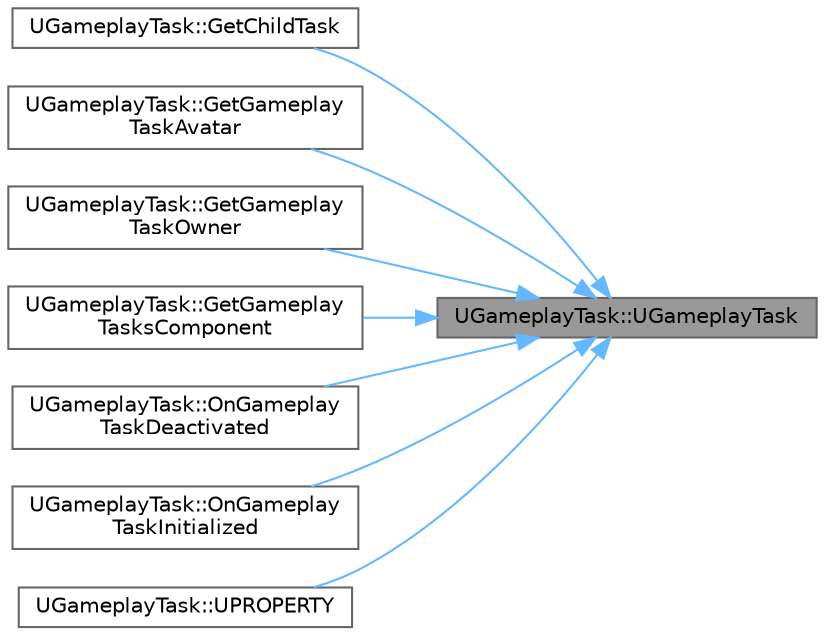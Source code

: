 digraph "UGameplayTask::UGameplayTask"
{
 // INTERACTIVE_SVG=YES
 // LATEX_PDF_SIZE
  bgcolor="transparent";
  edge [fontname=Helvetica,fontsize=10,labelfontname=Helvetica,labelfontsize=10];
  node [fontname=Helvetica,fontsize=10,shape=box,height=0.2,width=0.4];
  rankdir="RL";
  Node1 [id="Node000001",label="UGameplayTask::UGameplayTask",height=0.2,width=0.4,color="gray40", fillcolor="grey60", style="filled", fontcolor="black",tooltip=" "];
  Node1 -> Node2 [id="edge1_Node000001_Node000002",dir="back",color="steelblue1",style="solid",tooltip=" "];
  Node2 [id="Node000002",label="UGameplayTask::GetChildTask",height=0.2,width=0.4,color="grey40", fillcolor="white", style="filled",URL="$df/d15/classUGameplayTask.html#a3073918dabde3b8a8839f017e25567fe",tooltip=" "];
  Node1 -> Node3 [id="edge2_Node000001_Node000003",dir="back",color="steelblue1",style="solid",tooltip=" "];
  Node3 [id="Node000003",label="UGameplayTask::GetGameplay\lTaskAvatar",height=0.2,width=0.4,color="grey40", fillcolor="white", style="filled",URL="$df/d15/classUGameplayTask.html#abadd82d0ebdc503122a85a4d30354f32",tooltip="Get \"body\" of task's owner / default, having location in world (e.g."];
  Node1 -> Node4 [id="edge3_Node000001_Node000004",dir="back",color="steelblue1",style="solid",tooltip=" "];
  Node4 [id="Node000004",label="UGameplayTask::GetGameplay\lTaskOwner",height=0.2,width=0.4,color="grey40", fillcolor="white", style="filled",URL="$df/d15/classUGameplayTask.html#a1242f4e84be535e51d56ca6b6e8e1dd4",tooltip=" "];
  Node1 -> Node5 [id="edge4_Node000001_Node000005",dir="back",color="steelblue1",style="solid",tooltip=" "];
  Node5 [id="Node000005",label="UGameplayTask::GetGameplay\lTasksComponent",height=0.2,width=0.4,color="grey40", fillcolor="white", style="filled",URL="$df/d15/classUGameplayTask.html#a249170be917f682013ed39445dfbbe17",tooltip=" "];
  Node1 -> Node6 [id="edge5_Node000001_Node000006",dir="back",color="steelblue1",style="solid",tooltip=" "];
  Node6 [id="Node000006",label="UGameplayTask::OnGameplay\lTaskDeactivated",height=0.2,width=0.4,color="grey40", fillcolor="white", style="filled",URL="$df/d15/classUGameplayTask.html#aec515f897c0cc0a566ea1fba427741c6",tooltip="Notify called after GameplayTask changes state from Active (finishing or pausing)"];
  Node1 -> Node7 [id="edge6_Node000001_Node000007",dir="back",color="steelblue1",style="solid",tooltip=" "];
  Node7 [id="Node000007",label="UGameplayTask::OnGameplay\lTaskInitialized",height=0.2,width=0.4,color="grey40", fillcolor="white", style="filled",URL="$df/d15/classUGameplayTask.html#a0b8ccd26befdc137b30f0a286634cf23",tooltip="Notify called after GameplayTask finishes initialization (not active yet)"];
  Node1 -> Node8 [id="edge7_Node000001_Node000008",dir="back",color="steelblue1",style="solid",tooltip=" "];
  Node8 [id="Node000008",label="UGameplayTask::UPROPERTY",height=0.2,width=0.4,color="grey40", fillcolor="white", style="filled",URL="$df/d15/classUGameplayTask.html#abb434ab06c6ace4092e3dc2386cc1380",tooltip="child task instance"];
}
